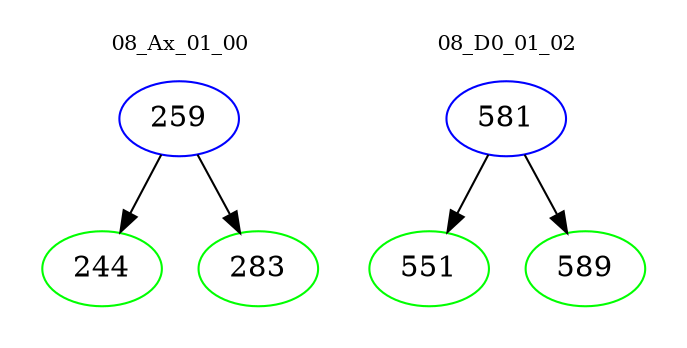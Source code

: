 digraph{
subgraph cluster_0 {
color = white
label = "08_Ax_01_00";
fontsize=10;
T0_259 [label="259", color="blue"]
T0_259 -> T0_244 [color="black"]
T0_244 [label="244", color="green"]
T0_259 -> T0_283 [color="black"]
T0_283 [label="283", color="green"]
}
subgraph cluster_1 {
color = white
label = "08_D0_01_02";
fontsize=10;
T1_581 [label="581", color="blue"]
T1_581 -> T1_551 [color="black"]
T1_551 [label="551", color="green"]
T1_581 -> T1_589 [color="black"]
T1_589 [label="589", color="green"]
}
}

